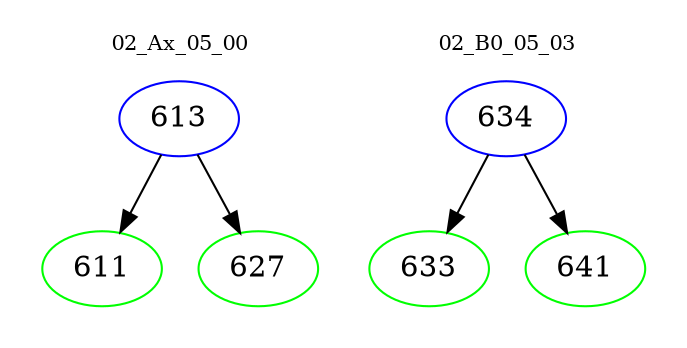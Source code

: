 digraph{
subgraph cluster_0 {
color = white
label = "02_Ax_05_00";
fontsize=10;
T0_613 [label="613", color="blue"]
T0_613 -> T0_611 [color="black"]
T0_611 [label="611", color="green"]
T0_613 -> T0_627 [color="black"]
T0_627 [label="627", color="green"]
}
subgraph cluster_1 {
color = white
label = "02_B0_05_03";
fontsize=10;
T1_634 [label="634", color="blue"]
T1_634 -> T1_633 [color="black"]
T1_633 [label="633", color="green"]
T1_634 -> T1_641 [color="black"]
T1_641 [label="641", color="green"]
}
}
